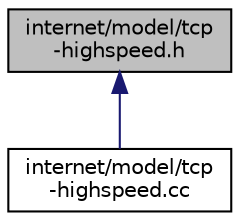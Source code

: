 digraph "internet/model/tcp-highspeed.h"
{
  edge [fontname="Helvetica",fontsize="10",labelfontname="Helvetica",labelfontsize="10"];
  node [fontname="Helvetica",fontsize="10",shape=record];
  Node1 [label="internet/model/tcp\l-highspeed.h",height=0.2,width=0.4,color="black", fillcolor="grey75", style="filled", fontcolor="black"];
  Node1 -> Node2 [dir="back",color="midnightblue",fontsize="10",style="solid"];
  Node2 [label="internet/model/tcp\l-highspeed.cc",height=0.2,width=0.4,color="black", fillcolor="white", style="filled",URL="$d2/d92/tcp-highspeed_8cc.html"];
}
